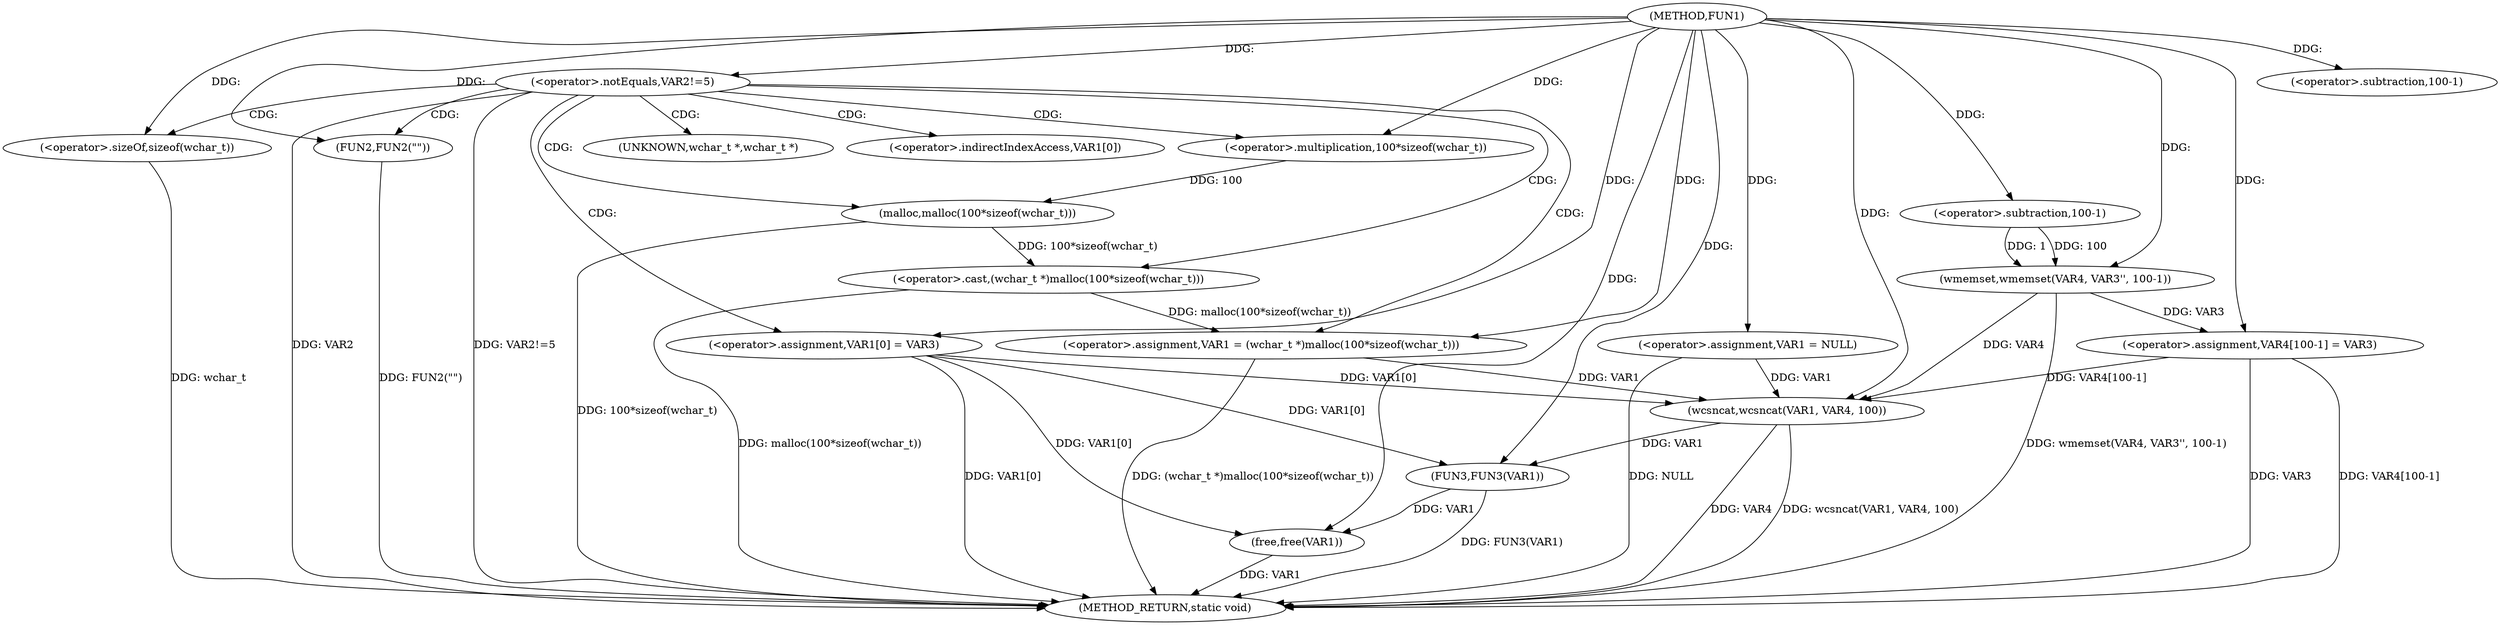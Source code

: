 digraph FUN1 {  
"1000100" [label = "(METHOD,FUN1)" ]
"1000152" [label = "(METHOD_RETURN,static void)" ]
"1000103" [label = "(<operator>.assignment,VAR1 = NULL)" ]
"1000107" [label = "(<operator>.notEquals,VAR2!=5)" ]
"1000111" [label = "(FUN2,FUN2(\"\"))" ]
"1000115" [label = "(<operator>.assignment,VAR1 = (wchar_t *)malloc(100*sizeof(wchar_t)))" ]
"1000117" [label = "(<operator>.cast,(wchar_t *)malloc(100*sizeof(wchar_t)))" ]
"1000119" [label = "(malloc,malloc(100*sizeof(wchar_t)))" ]
"1000120" [label = "(<operator>.multiplication,100*sizeof(wchar_t))" ]
"1000122" [label = "(<operator>.sizeOf,sizeof(wchar_t))" ]
"1000124" [label = "(<operator>.assignment,VAR1[0] = VAR3)" ]
"1000131" [label = "(wmemset,wmemset(VAR4, VAR3'', 100-1))" ]
"1000134" [label = "(<operator>.subtraction,100-1)" ]
"1000137" [label = "(<operator>.assignment,VAR4[100-1] = VAR3)" ]
"1000140" [label = "(<operator>.subtraction,100-1)" ]
"1000144" [label = "(wcsncat,wcsncat(VAR1, VAR4, 100))" ]
"1000148" [label = "(FUN3,FUN3(VAR1))" ]
"1000150" [label = "(free,free(VAR1))" ]
"1000118" [label = "(UNKNOWN,wchar_t *,wchar_t *)" ]
"1000125" [label = "(<operator>.indirectIndexAccess,VAR1[0])" ]
  "1000115" -> "1000152"  [ label = "DDG: (wchar_t *)malloc(100*sizeof(wchar_t))"] 
  "1000124" -> "1000152"  [ label = "DDG: VAR1[0]"] 
  "1000107" -> "1000152"  [ label = "DDG: VAR2"] 
  "1000103" -> "1000152"  [ label = "DDG: NULL"] 
  "1000122" -> "1000152"  [ label = "DDG: wchar_t"] 
  "1000148" -> "1000152"  [ label = "DDG: FUN3(VAR1)"] 
  "1000119" -> "1000152"  [ label = "DDG: 100*sizeof(wchar_t)"] 
  "1000137" -> "1000152"  [ label = "DDG: VAR4[100-1]"] 
  "1000117" -> "1000152"  [ label = "DDG: malloc(100*sizeof(wchar_t))"] 
  "1000144" -> "1000152"  [ label = "DDG: VAR4"] 
  "1000111" -> "1000152"  [ label = "DDG: FUN2(\"\")"] 
  "1000107" -> "1000152"  [ label = "DDG: VAR2!=5"] 
  "1000150" -> "1000152"  [ label = "DDG: VAR1"] 
  "1000144" -> "1000152"  [ label = "DDG: wcsncat(VAR1, VAR4, 100)"] 
  "1000137" -> "1000152"  [ label = "DDG: VAR3"] 
  "1000131" -> "1000152"  [ label = "DDG: wmemset(VAR4, VAR3'', 100-1)"] 
  "1000100" -> "1000103"  [ label = "DDG: "] 
  "1000100" -> "1000107"  [ label = "DDG: "] 
  "1000100" -> "1000111"  [ label = "DDG: "] 
  "1000117" -> "1000115"  [ label = "DDG: malloc(100*sizeof(wchar_t))"] 
  "1000100" -> "1000115"  [ label = "DDG: "] 
  "1000119" -> "1000117"  [ label = "DDG: 100*sizeof(wchar_t)"] 
  "1000120" -> "1000119"  [ label = "DDG: 100"] 
  "1000100" -> "1000120"  [ label = "DDG: "] 
  "1000100" -> "1000122"  [ label = "DDG: "] 
  "1000100" -> "1000124"  [ label = "DDG: "] 
  "1000100" -> "1000131"  [ label = "DDG: "] 
  "1000134" -> "1000131"  [ label = "DDG: 100"] 
  "1000134" -> "1000131"  [ label = "DDG: 1"] 
  "1000100" -> "1000134"  [ label = "DDG: "] 
  "1000131" -> "1000137"  [ label = "DDG: VAR3"] 
  "1000100" -> "1000137"  [ label = "DDG: "] 
  "1000100" -> "1000140"  [ label = "DDG: "] 
  "1000124" -> "1000144"  [ label = "DDG: VAR1[0]"] 
  "1000103" -> "1000144"  [ label = "DDG: VAR1"] 
  "1000115" -> "1000144"  [ label = "DDG: VAR1"] 
  "1000100" -> "1000144"  [ label = "DDG: "] 
  "1000131" -> "1000144"  [ label = "DDG: VAR4"] 
  "1000137" -> "1000144"  [ label = "DDG: VAR4[100-1]"] 
  "1000124" -> "1000148"  [ label = "DDG: VAR1[0]"] 
  "1000144" -> "1000148"  [ label = "DDG: VAR1"] 
  "1000100" -> "1000148"  [ label = "DDG: "] 
  "1000124" -> "1000150"  [ label = "DDG: VAR1[0]"] 
  "1000148" -> "1000150"  [ label = "DDG: VAR1"] 
  "1000100" -> "1000150"  [ label = "DDG: "] 
  "1000107" -> "1000124"  [ label = "CDG: "] 
  "1000107" -> "1000125"  [ label = "CDG: "] 
  "1000107" -> "1000119"  [ label = "CDG: "] 
  "1000107" -> "1000115"  [ label = "CDG: "] 
  "1000107" -> "1000120"  [ label = "CDG: "] 
  "1000107" -> "1000117"  [ label = "CDG: "] 
  "1000107" -> "1000118"  [ label = "CDG: "] 
  "1000107" -> "1000111"  [ label = "CDG: "] 
  "1000107" -> "1000122"  [ label = "CDG: "] 
}
